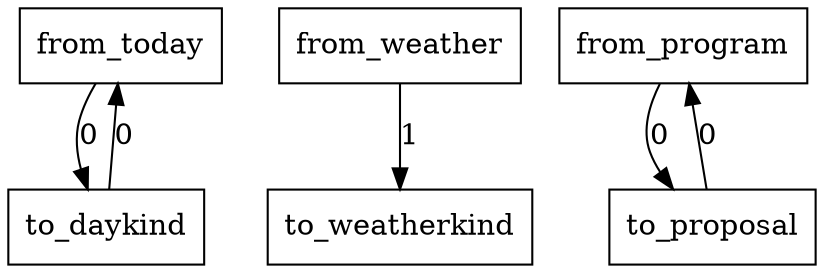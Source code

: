 digraph {
    graph [rankdir=TB
          ,bgcolor=transparent];
    node [shape=box
         ,fillcolor=white
         ,style=filled];
    0 [label=<from_today>];
    1 [label=<from_weather>];
    2 [label=<from_program>];
    3 [label=<to_daykind>];
    4 [label=<to_weatherkind>];
    5 [label=<to_proposal>];
    0 -> 3 [label=0];
    1 -> 4 [label=1];
    2 -> 5 [label=0];
    3 -> 0 [label=0];
    5 -> 2 [label=0];
}
